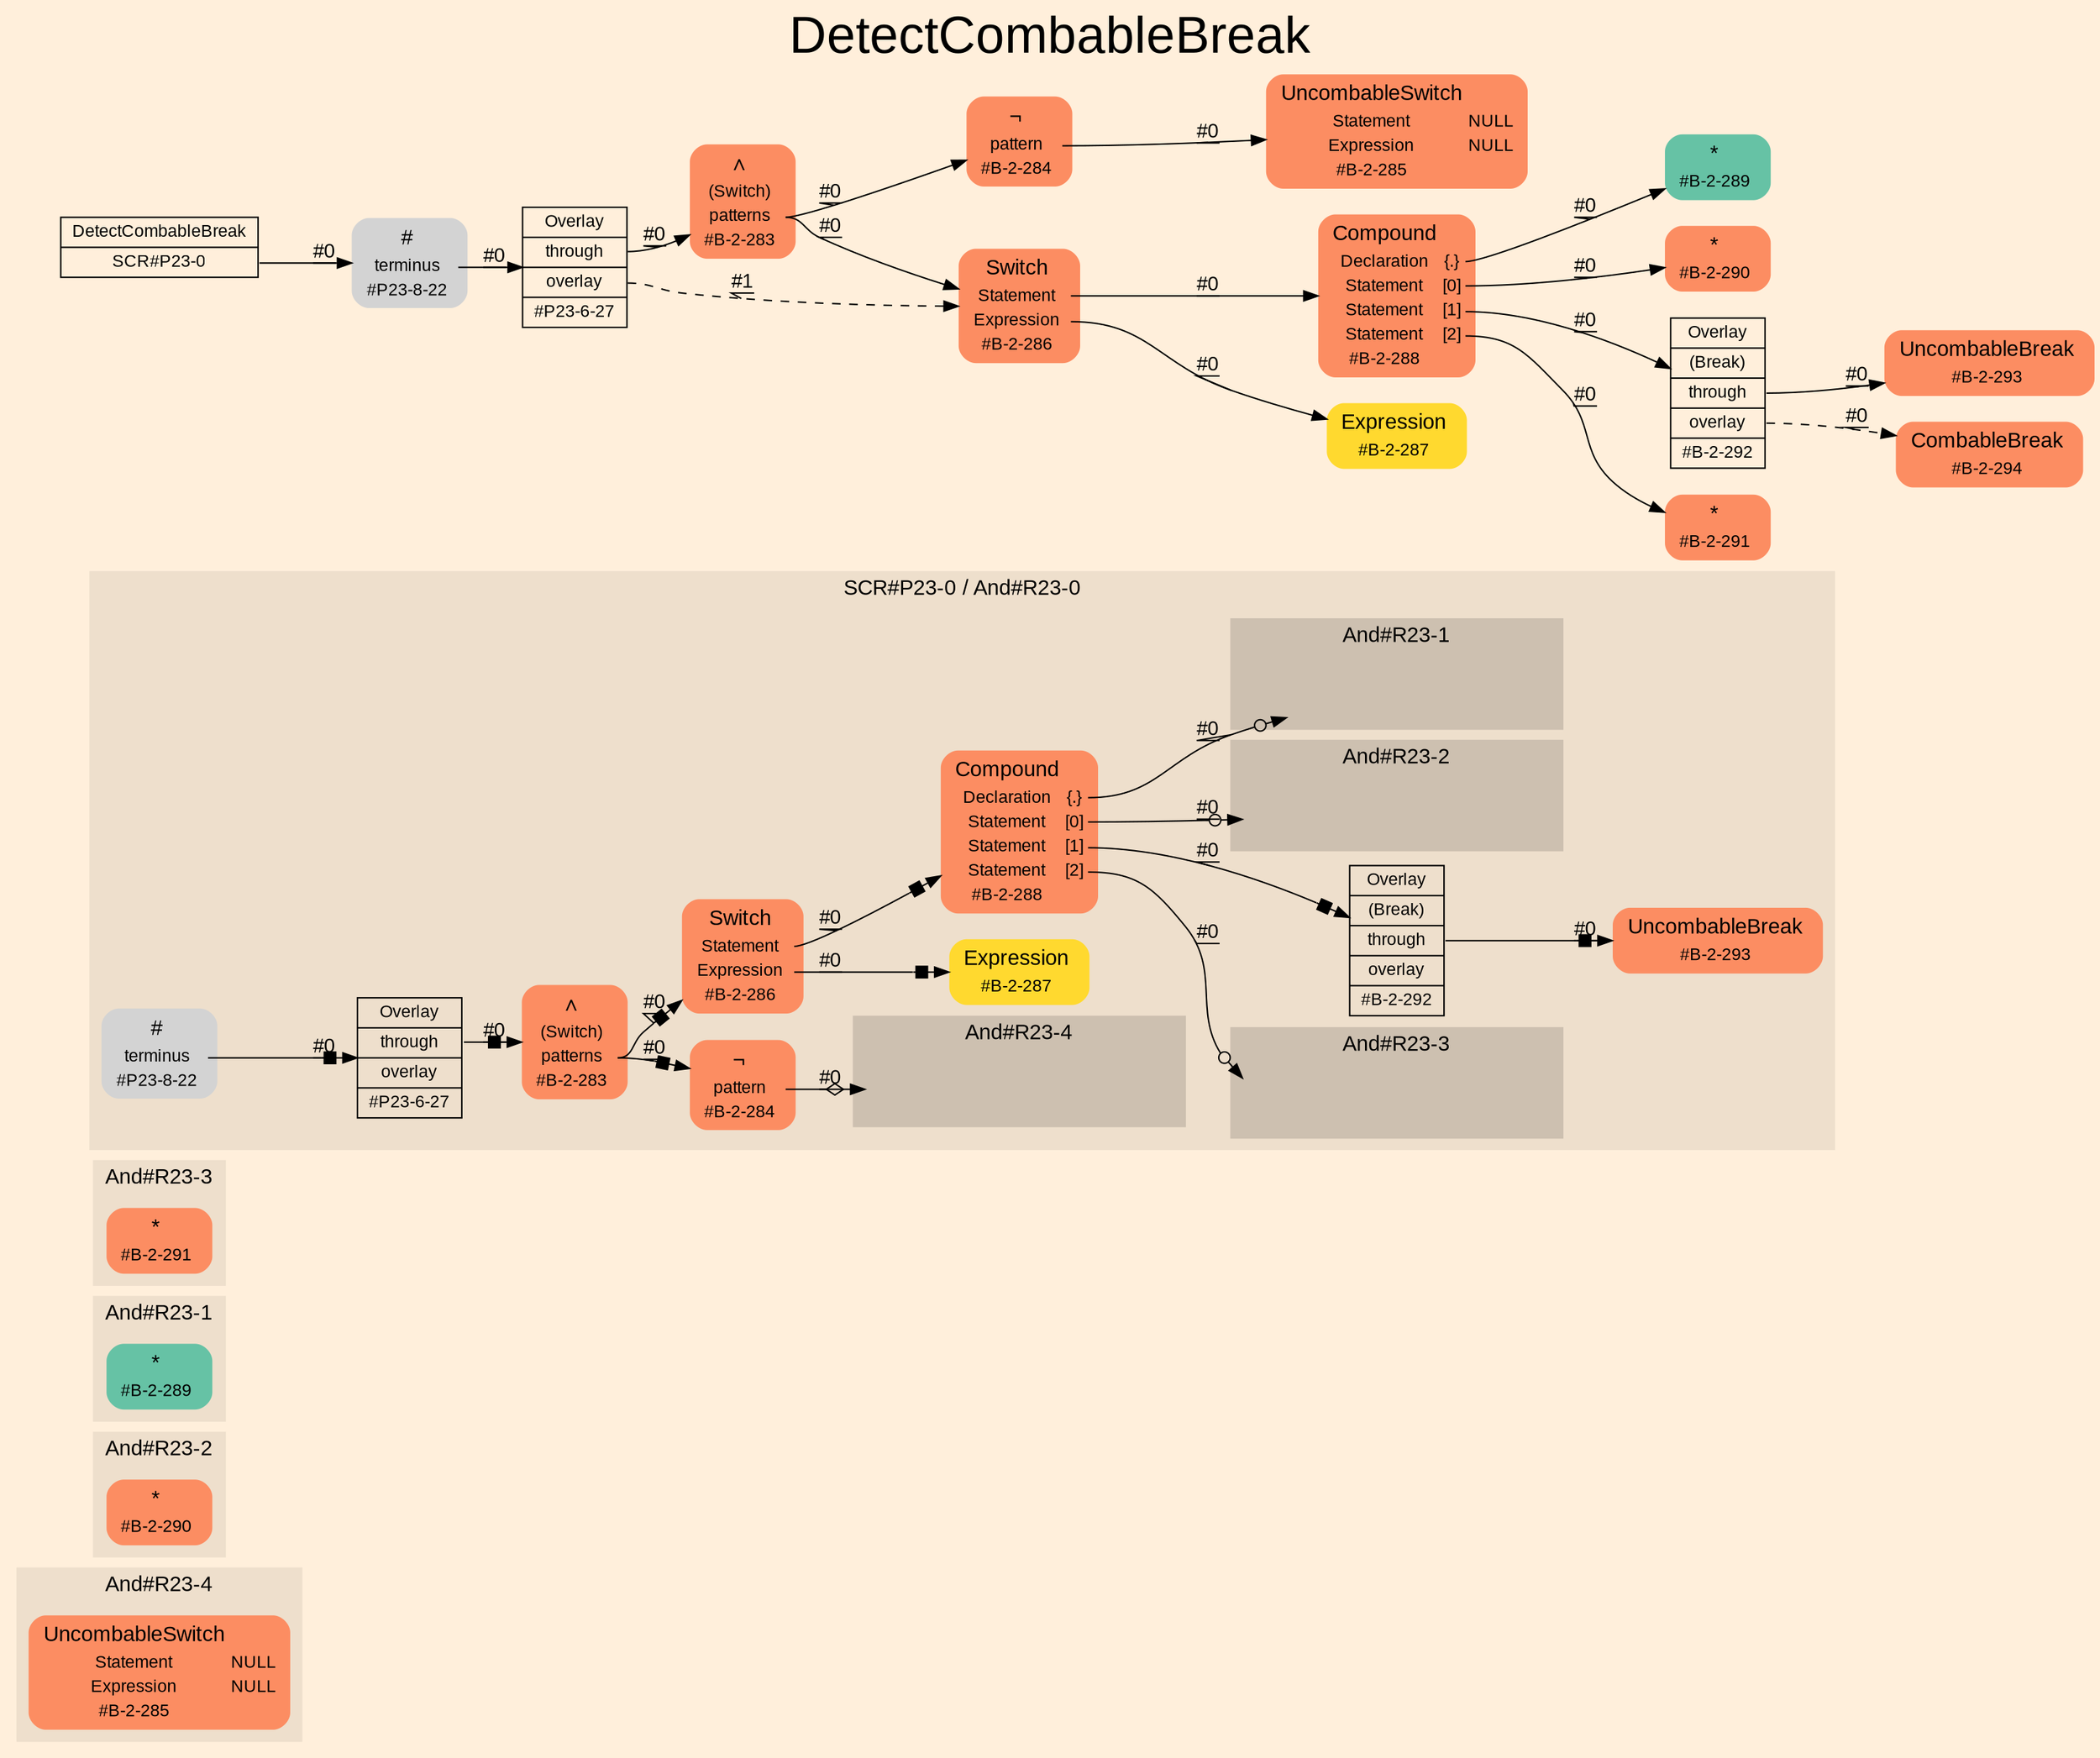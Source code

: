 digraph "DetectCombableBreak" {
label = "DetectCombableBreak"
labelloc = t
fontsize = "36"
graph [
    rankdir = "LR"
    ranksep = 0.3
    bgcolor = antiquewhite1
    color = black
    fontcolor = black
    fontname = "Arial"
];
node [
    fontname = "Arial"
];
edge [
    fontname = "Arial"
];

// -------------------- figure And#R23-4 --------------------
// -------- region And#R23-4 ----------
subgraph "clusterAnd#R23-4" {
    label = "And#R23-4"
    style = "filled"
    color = antiquewhite2
    fontsize = "15"
    // -------- block And#R23-4/#B-2-285 ----------
    "And#R23-4/#B-2-285" [
        shape = "plaintext"
        fillcolor = "/set28/2"
        label = <<TABLE BORDER="0" CELLBORDER="0" CELLSPACING="0">
         <TR><TD><FONT POINT-SIZE="15.0">UncombableSwitch</FONT></TD><TD></TD></TR>
         <TR><TD>Statement</TD><TD PORT="port0">NULL</TD></TR>
         <TR><TD>Expression</TD><TD PORT="port1">NULL</TD></TR>
         <TR><TD>#B-2-285</TD><TD PORT="port2"></TD></TR>
        </TABLE>>
        style = "rounded,filled"
        fontsize = "12"
    ];
    
}


// -------------------- figure And#R23-2 --------------------
// -------- region And#R23-2 ----------
subgraph "clusterAnd#R23-2" {
    label = "And#R23-2"
    style = "filled"
    color = antiquewhite2
    fontsize = "15"
    // -------- block And#R23-2/#B-2-290 ----------
    "And#R23-2/#B-2-290" [
        shape = "plaintext"
        fillcolor = "/set28/2"
        label = <<TABLE BORDER="0" CELLBORDER="0" CELLSPACING="0">
         <TR><TD><FONT POINT-SIZE="15.0">*</FONT></TD><TD></TD></TR>
         <TR><TD>#B-2-290</TD><TD PORT="port0"></TD></TR>
        </TABLE>>
        style = "rounded,filled"
        fontsize = "12"
    ];
    
}


// -------------------- figure And#R23-1 --------------------
// -------- region And#R23-1 ----------
subgraph "clusterAnd#R23-1" {
    label = "And#R23-1"
    style = "filled"
    color = antiquewhite2
    fontsize = "15"
    // -------- block And#R23-1/#B-2-289 ----------
    "And#R23-1/#B-2-289" [
        shape = "plaintext"
        fillcolor = "/set28/1"
        label = <<TABLE BORDER="0" CELLBORDER="0" CELLSPACING="0">
         <TR><TD><FONT POINT-SIZE="15.0">*</FONT></TD><TD></TD></TR>
         <TR><TD>#B-2-289</TD><TD PORT="port0"></TD></TR>
        </TABLE>>
        style = "rounded,filled"
        fontsize = "12"
    ];
    
}


// -------------------- figure And#R23-3 --------------------
// -------- region And#R23-3 ----------
subgraph "clusterAnd#R23-3" {
    label = "And#R23-3"
    style = "filled"
    color = antiquewhite2
    fontsize = "15"
    // -------- block And#R23-3/#B-2-291 ----------
    "And#R23-3/#B-2-291" [
        shape = "plaintext"
        fillcolor = "/set28/2"
        label = <<TABLE BORDER="0" CELLBORDER="0" CELLSPACING="0">
         <TR><TD><FONT POINT-SIZE="15.0">*</FONT></TD><TD></TD></TR>
         <TR><TD>#B-2-291</TD><TD PORT="port0"></TD></TR>
        </TABLE>>
        style = "rounded,filled"
        fontsize = "12"
    ];
    
}


// -------------------- figure And#R23-0 --------------------
// -------- region And#R23-0 ----------
subgraph "clusterAnd#R23-0" {
    label = "SCR#P23-0 / And#R23-0"
    style = "filled"
    color = antiquewhite2
    fontsize = "15"
    // -------- block And#R23-0/#B-2-284 ----------
    "And#R23-0/#B-2-284" [
        shape = "plaintext"
        fillcolor = "/set28/2"
        label = <<TABLE BORDER="0" CELLBORDER="0" CELLSPACING="0">
         <TR><TD><FONT POINT-SIZE="15.0">¬</FONT></TD><TD></TD></TR>
         <TR><TD>pattern</TD><TD PORT="port0"></TD></TR>
         <TR><TD>#B-2-284</TD><TD PORT="port1"></TD></TR>
        </TABLE>>
        style = "rounded,filled"
        fontsize = "12"
    ];
    
    "And#R23-0/#B-2-284":port0 -> "And#R23-0/And#R23-4/#B-2-285" [
        arrowhead="normalnoneodiamond"
        label = "#0"
        decorate = true
        color = black
        fontcolor = black
    ];
    
    // -------- block And#R23-0/#B-2-283 ----------
    "And#R23-0/#B-2-283" [
        shape = "plaintext"
        fillcolor = "/set28/2"
        label = <<TABLE BORDER="0" CELLBORDER="0" CELLSPACING="0">
         <TR><TD><FONT POINT-SIZE="15.0">∧</FONT></TD><TD></TD></TR>
         <TR><TD>(Switch)</TD><TD PORT="port0"></TD></TR>
         <TR><TD>patterns</TD><TD PORT="port1"></TD></TR>
         <TR><TD>#B-2-283</TD><TD PORT="port2"></TD></TR>
        </TABLE>>
        style = "rounded,filled"
        fontsize = "12"
    ];
    
    "And#R23-0/#B-2-283":port1 -> "And#R23-0/#B-2-284" [
        arrowhead="normalnonebox"
        label = "#0"
        decorate = true
        color = black
        fontcolor = black
    ];
    
    "And#R23-0/#B-2-283":port1 -> "And#R23-0/#B-2-286" [
        arrowhead="normalnonebox"
        label = "#0"
        decorate = true
        color = black
        fontcolor = black
    ];
    
    // -------- block And#R23-0/#B-2-286 ----------
    "And#R23-0/#B-2-286" [
        shape = "plaintext"
        fillcolor = "/set28/2"
        label = <<TABLE BORDER="0" CELLBORDER="0" CELLSPACING="0">
         <TR><TD><FONT POINT-SIZE="15.0">Switch</FONT></TD><TD></TD></TR>
         <TR><TD>Statement</TD><TD PORT="port0"></TD></TR>
         <TR><TD>Expression</TD><TD PORT="port1"></TD></TR>
         <TR><TD>#B-2-286</TD><TD PORT="port2"></TD></TR>
        </TABLE>>
        style = "rounded,filled"
        fontsize = "12"
    ];
    
    "And#R23-0/#B-2-286":port0 -> "And#R23-0/#B-2-288" [
        arrowhead="normalnonebox"
        label = "#0"
        decorate = true
        color = black
        fontcolor = black
    ];
    
    "And#R23-0/#B-2-286":port1 -> "And#R23-0/#B-2-287" [
        arrowhead="normalnonebox"
        label = "#0"
        decorate = true
        color = black
        fontcolor = black
    ];
    
    // -------- block And#R23-0/#B-2-287 ----------
    "And#R23-0/#B-2-287" [
        shape = "plaintext"
        fillcolor = "/set28/6"
        label = <<TABLE BORDER="0" CELLBORDER="0" CELLSPACING="0">
         <TR><TD><FONT POINT-SIZE="15.0">Expression</FONT></TD><TD></TD></TR>
         <TR><TD>#B-2-287</TD><TD PORT="port0"></TD></TR>
        </TABLE>>
        style = "rounded,filled"
        fontsize = "12"
    ];
    
    // -------- block And#R23-0/#B-2-288 ----------
    "And#R23-0/#B-2-288" [
        shape = "plaintext"
        fillcolor = "/set28/2"
        label = <<TABLE BORDER="0" CELLBORDER="0" CELLSPACING="0">
         <TR><TD><FONT POINT-SIZE="15.0">Compound</FONT></TD><TD></TD></TR>
         <TR><TD>Declaration</TD><TD PORT="port0">{.}</TD></TR>
         <TR><TD>Statement</TD><TD PORT="port1">[0]</TD></TR>
         <TR><TD>Statement</TD><TD PORT="port2">[1]</TD></TR>
         <TR><TD>Statement</TD><TD PORT="port3">[2]</TD></TR>
         <TR><TD>#B-2-288</TD><TD PORT="port4"></TD></TR>
        </TABLE>>
        style = "rounded,filled"
        fontsize = "12"
    ];
    
    "And#R23-0/#B-2-288":port0 -> "And#R23-0/And#R23-1/#B-2-289" [
        arrowhead="normalnoneodot"
        label = "#0"
        decorate = true
        color = black
        fontcolor = black
    ];
    
    "And#R23-0/#B-2-288":port1 -> "And#R23-0/And#R23-2/#B-2-290" [
        arrowhead="normalnoneodot"
        label = "#0"
        decorate = true
        color = black
        fontcolor = black
    ];
    
    "And#R23-0/#B-2-288":port2 -> "And#R23-0/#B-2-292" [
        arrowhead="normalnonebox"
        label = "#0"
        decorate = true
        color = black
        fontcolor = black
    ];
    
    "And#R23-0/#B-2-288":port3 -> "And#R23-0/And#R23-3/#B-2-291" [
        arrowhead="normalnoneodot"
        label = "#0"
        decorate = true
        color = black
        fontcolor = black
    ];
    
    // -------- block And#R23-0/#B-2-292 ----------
    "And#R23-0/#B-2-292" [
        shape = "record"
        fillcolor = antiquewhite2
        label = "<fixed> Overlay | <port0> (Break) | <port1> through | <port2> overlay | <port3> #B-2-292"
        style = "filled"
        fontsize = "12"
        color = black
        fontcolor = black
    ];
    
    "And#R23-0/#B-2-292":port1 -> "And#R23-0/#B-2-293" [
        arrowhead="normalnonebox"
        label = "#0"
        decorate = true
        color = black
        fontcolor = black
    ];
    
    // -------- block And#R23-0/#B-2-293 ----------
    "And#R23-0/#B-2-293" [
        shape = "plaintext"
        fillcolor = "/set28/2"
        label = <<TABLE BORDER="0" CELLBORDER="0" CELLSPACING="0">
         <TR><TD><FONT POINT-SIZE="15.0">UncombableBreak</FONT></TD><TD></TD></TR>
         <TR><TD>#B-2-293</TD><TD PORT="port0"></TD></TR>
        </TABLE>>
        style = "rounded,filled"
        fontsize = "12"
    ];
    
    // -------- block And#R23-0/#P23-6-27 ----------
    "And#R23-0/#P23-6-27" [
        shape = "record"
        fillcolor = antiquewhite2
        label = "<fixed> Overlay | <port0> through | <port1> overlay | <port2> #P23-6-27"
        style = "filled"
        fontsize = "12"
        color = black
        fontcolor = black
    ];
    
    "And#R23-0/#P23-6-27":port0 -> "And#R23-0/#B-2-283" [
        arrowhead="normalnonebox"
        label = "#0"
        decorate = true
        color = black
        fontcolor = black
    ];
    
    // -------- block And#R23-0/#P23-8-22 ----------
    "And#R23-0/#P23-8-22" [
        shape = "plaintext"
        label = <<TABLE BORDER="0" CELLBORDER="0" CELLSPACING="0">
         <TR><TD><FONT POINT-SIZE="15.0">#</FONT></TD><TD></TD></TR>
         <TR><TD>terminus</TD><TD PORT="port0"></TD></TR>
         <TR><TD>#P23-8-22</TD><TD PORT="port1"></TD></TR>
        </TABLE>>
        style = "rounded,filled"
        fontsize = "12"
    ];
    
    "And#R23-0/#P23-8-22":port0 -> "And#R23-0/#P23-6-27" [
        arrowhead="normalnonebox"
        label = "#0"
        decorate = true
        color = black
        fontcolor = black
    ];
    
    // -------- region And#R23-0/And#R23-1 ----------
    subgraph "clusterAnd#R23-0/And#R23-1" {
        label = "And#R23-1"
        style = "filled"
        color = antiquewhite3
        fontsize = "15"
        // -------- block And#R23-0/And#R23-1/#B-2-289 ----------
        "And#R23-0/And#R23-1/#B-2-289" [
            shape = "none"
            style = "invisible"
        ];
        
    }
    
    // -------- region And#R23-0/And#R23-2 ----------
    subgraph "clusterAnd#R23-0/And#R23-2" {
        label = "And#R23-2"
        style = "filled"
        color = antiquewhite3
        fontsize = "15"
        // -------- block And#R23-0/And#R23-2/#B-2-290 ----------
        "And#R23-0/And#R23-2/#B-2-290" [
            shape = "none"
            style = "invisible"
        ];
        
    }
    
    // -------- region And#R23-0/And#R23-3 ----------
    subgraph "clusterAnd#R23-0/And#R23-3" {
        label = "And#R23-3"
        style = "filled"
        color = antiquewhite3
        fontsize = "15"
        // -------- block And#R23-0/And#R23-3/#B-2-291 ----------
        "And#R23-0/And#R23-3/#B-2-291" [
            shape = "none"
            style = "invisible"
        ];
        
    }
    
    // -------- region And#R23-0/And#R23-4 ----------
    subgraph "clusterAnd#R23-0/And#R23-4" {
        label = "And#R23-4"
        style = "filled"
        color = antiquewhite3
        fontsize = "15"
        // -------- block And#R23-0/And#R23-4/#B-2-285 ----------
        "And#R23-0/And#R23-4/#B-2-285" [
            shape = "none"
            style = "invisible"
        ];
        
    }
    
}


// -------------------- transformation figure --------------------
// -------- block CR#P23-0 ----------
"CR#P23-0" [
    shape = "record"
    fillcolor = antiquewhite1
    label = "<fixed> DetectCombableBreak | <port0> SCR#P23-0"
    style = "filled"
    fontsize = "12"
    color = black
    fontcolor = black
];

"CR#P23-0":port0 -> "#P23-8-22" [
    label = "#0"
    decorate = true
    color = black
    fontcolor = black
];

// -------- block #P23-8-22 ----------
"#P23-8-22" [
    shape = "plaintext"
    label = <<TABLE BORDER="0" CELLBORDER="0" CELLSPACING="0">
     <TR><TD><FONT POINT-SIZE="15.0">#</FONT></TD><TD></TD></TR>
     <TR><TD>terminus</TD><TD PORT="port0"></TD></TR>
     <TR><TD>#P23-8-22</TD><TD PORT="port1"></TD></TR>
    </TABLE>>
    style = "rounded,filled"
    fontsize = "12"
];

"#P23-8-22":port0 -> "#P23-6-27" [
    label = "#0"
    decorate = true
    color = black
    fontcolor = black
];

// -------- block #P23-6-27 ----------
"#P23-6-27" [
    shape = "record"
    fillcolor = antiquewhite1
    label = "<fixed> Overlay | <port0> through | <port1> overlay | <port2> #P23-6-27"
    style = "filled"
    fontsize = "12"
    color = black
    fontcolor = black
];

"#P23-6-27":port0 -> "#B-2-283" [
    label = "#0"
    decorate = true
    color = black
    fontcolor = black
];

"#P23-6-27":port1 -> "#B-2-286" [
    style="dashed"
    label = "#1"
    decorate = true
    color = black
    fontcolor = black
];

// -------- block #B-2-283 ----------
"#B-2-283" [
    shape = "plaintext"
    fillcolor = "/set28/2"
    label = <<TABLE BORDER="0" CELLBORDER="0" CELLSPACING="0">
     <TR><TD><FONT POINT-SIZE="15.0">∧</FONT></TD><TD></TD></TR>
     <TR><TD>(Switch)</TD><TD PORT="port0"></TD></TR>
     <TR><TD>patterns</TD><TD PORT="port1"></TD></TR>
     <TR><TD>#B-2-283</TD><TD PORT="port2"></TD></TR>
    </TABLE>>
    style = "rounded,filled"
    fontsize = "12"
];

"#B-2-283":port1 -> "#B-2-284" [
    label = "#0"
    decorate = true
    color = black
    fontcolor = black
];

"#B-2-283":port1 -> "#B-2-286" [
    label = "#0"
    decorate = true
    color = black
    fontcolor = black
];

// -------- block #B-2-284 ----------
"#B-2-284" [
    shape = "plaintext"
    fillcolor = "/set28/2"
    label = <<TABLE BORDER="0" CELLBORDER="0" CELLSPACING="0">
     <TR><TD><FONT POINT-SIZE="15.0">¬</FONT></TD><TD></TD></TR>
     <TR><TD>pattern</TD><TD PORT="port0"></TD></TR>
     <TR><TD>#B-2-284</TD><TD PORT="port1"></TD></TR>
    </TABLE>>
    style = "rounded,filled"
    fontsize = "12"
];

"#B-2-284":port0 -> "#B-2-285" [
    label = "#0"
    decorate = true
    color = black
    fontcolor = black
];

// -------- block #B-2-285 ----------
"#B-2-285" [
    shape = "plaintext"
    fillcolor = "/set28/2"
    label = <<TABLE BORDER="0" CELLBORDER="0" CELLSPACING="0">
     <TR><TD><FONT POINT-SIZE="15.0">UncombableSwitch</FONT></TD><TD></TD></TR>
     <TR><TD>Statement</TD><TD PORT="port0">NULL</TD></TR>
     <TR><TD>Expression</TD><TD PORT="port1">NULL</TD></TR>
     <TR><TD>#B-2-285</TD><TD PORT="port2"></TD></TR>
    </TABLE>>
    style = "rounded,filled"
    fontsize = "12"
];

// -------- block #B-2-286 ----------
"#B-2-286" [
    shape = "plaintext"
    fillcolor = "/set28/2"
    label = <<TABLE BORDER="0" CELLBORDER="0" CELLSPACING="0">
     <TR><TD><FONT POINT-SIZE="15.0">Switch</FONT></TD><TD></TD></TR>
     <TR><TD>Statement</TD><TD PORT="port0"></TD></TR>
     <TR><TD>Expression</TD><TD PORT="port1"></TD></TR>
     <TR><TD>#B-2-286</TD><TD PORT="port2"></TD></TR>
    </TABLE>>
    style = "rounded,filled"
    fontsize = "12"
];

"#B-2-286":port0 -> "#B-2-288" [
    label = "#0"
    decorate = true
    color = black
    fontcolor = black
];

"#B-2-286":port1 -> "#B-2-287" [
    label = "#0"
    decorate = true
    color = black
    fontcolor = black
];

// -------- block #B-2-288 ----------
"#B-2-288" [
    shape = "plaintext"
    fillcolor = "/set28/2"
    label = <<TABLE BORDER="0" CELLBORDER="0" CELLSPACING="0">
     <TR><TD><FONT POINT-SIZE="15.0">Compound</FONT></TD><TD></TD></TR>
     <TR><TD>Declaration</TD><TD PORT="port0">{.}</TD></TR>
     <TR><TD>Statement</TD><TD PORT="port1">[0]</TD></TR>
     <TR><TD>Statement</TD><TD PORT="port2">[1]</TD></TR>
     <TR><TD>Statement</TD><TD PORT="port3">[2]</TD></TR>
     <TR><TD>#B-2-288</TD><TD PORT="port4"></TD></TR>
    </TABLE>>
    style = "rounded,filled"
    fontsize = "12"
];

"#B-2-288":port0 -> "#B-2-289" [
    label = "#0"
    decorate = true
    color = black
    fontcolor = black
];

"#B-2-288":port1 -> "#B-2-290" [
    label = "#0"
    decorate = true
    color = black
    fontcolor = black
];

"#B-2-288":port2 -> "#B-2-292" [
    label = "#0"
    decorate = true
    color = black
    fontcolor = black
];

"#B-2-288":port3 -> "#B-2-291" [
    label = "#0"
    decorate = true
    color = black
    fontcolor = black
];

// -------- block #B-2-289 ----------
"#B-2-289" [
    shape = "plaintext"
    fillcolor = "/set28/1"
    label = <<TABLE BORDER="0" CELLBORDER="0" CELLSPACING="0">
     <TR><TD><FONT POINT-SIZE="15.0">*</FONT></TD><TD></TD></TR>
     <TR><TD>#B-2-289</TD><TD PORT="port0"></TD></TR>
    </TABLE>>
    style = "rounded,filled"
    fontsize = "12"
];

// -------- block #B-2-290 ----------
"#B-2-290" [
    shape = "plaintext"
    fillcolor = "/set28/2"
    label = <<TABLE BORDER="0" CELLBORDER="0" CELLSPACING="0">
     <TR><TD><FONT POINT-SIZE="15.0">*</FONT></TD><TD></TD></TR>
     <TR><TD>#B-2-290</TD><TD PORT="port0"></TD></TR>
    </TABLE>>
    style = "rounded,filled"
    fontsize = "12"
];

// -------- block #B-2-292 ----------
"#B-2-292" [
    shape = "record"
    fillcolor = antiquewhite1
    label = "<fixed> Overlay | <port0> (Break) | <port1> through | <port2> overlay | <port3> #B-2-292"
    style = "filled"
    fontsize = "12"
    color = black
    fontcolor = black
];

"#B-2-292":port1 -> "#B-2-293" [
    label = "#0"
    decorate = true
    color = black
    fontcolor = black
];

"#B-2-292":port2 -> "#B-2-294" [
    style="dashed"
    label = "#0"
    decorate = true
    color = black
    fontcolor = black
];

// -------- block #B-2-293 ----------
"#B-2-293" [
    shape = "plaintext"
    fillcolor = "/set28/2"
    label = <<TABLE BORDER="0" CELLBORDER="0" CELLSPACING="0">
     <TR><TD><FONT POINT-SIZE="15.0">UncombableBreak</FONT></TD><TD></TD></TR>
     <TR><TD>#B-2-293</TD><TD PORT="port0"></TD></TR>
    </TABLE>>
    style = "rounded,filled"
    fontsize = "12"
];

// -------- block #B-2-294 ----------
"#B-2-294" [
    shape = "plaintext"
    fillcolor = "/set28/2"
    label = <<TABLE BORDER="0" CELLBORDER="0" CELLSPACING="0">
     <TR><TD><FONT POINT-SIZE="15.0">CombableBreak</FONT></TD><TD></TD></TR>
     <TR><TD>#B-2-294</TD><TD PORT="port0"></TD></TR>
    </TABLE>>
    style = "rounded,filled"
    fontsize = "12"
];

// -------- block #B-2-291 ----------
"#B-2-291" [
    shape = "plaintext"
    fillcolor = "/set28/2"
    label = <<TABLE BORDER="0" CELLBORDER="0" CELLSPACING="0">
     <TR><TD><FONT POINT-SIZE="15.0">*</FONT></TD><TD></TD></TR>
     <TR><TD>#B-2-291</TD><TD PORT="port0"></TD></TR>
    </TABLE>>
    style = "rounded,filled"
    fontsize = "12"
];

// -------- block #B-2-287 ----------
"#B-2-287" [
    shape = "plaintext"
    fillcolor = "/set28/6"
    label = <<TABLE BORDER="0" CELLBORDER="0" CELLSPACING="0">
     <TR><TD><FONT POINT-SIZE="15.0">Expression</FONT></TD><TD></TD></TR>
     <TR><TD>#B-2-287</TD><TD PORT="port0"></TD></TR>
    </TABLE>>
    style = "rounded,filled"
    fontsize = "12"
];


}
